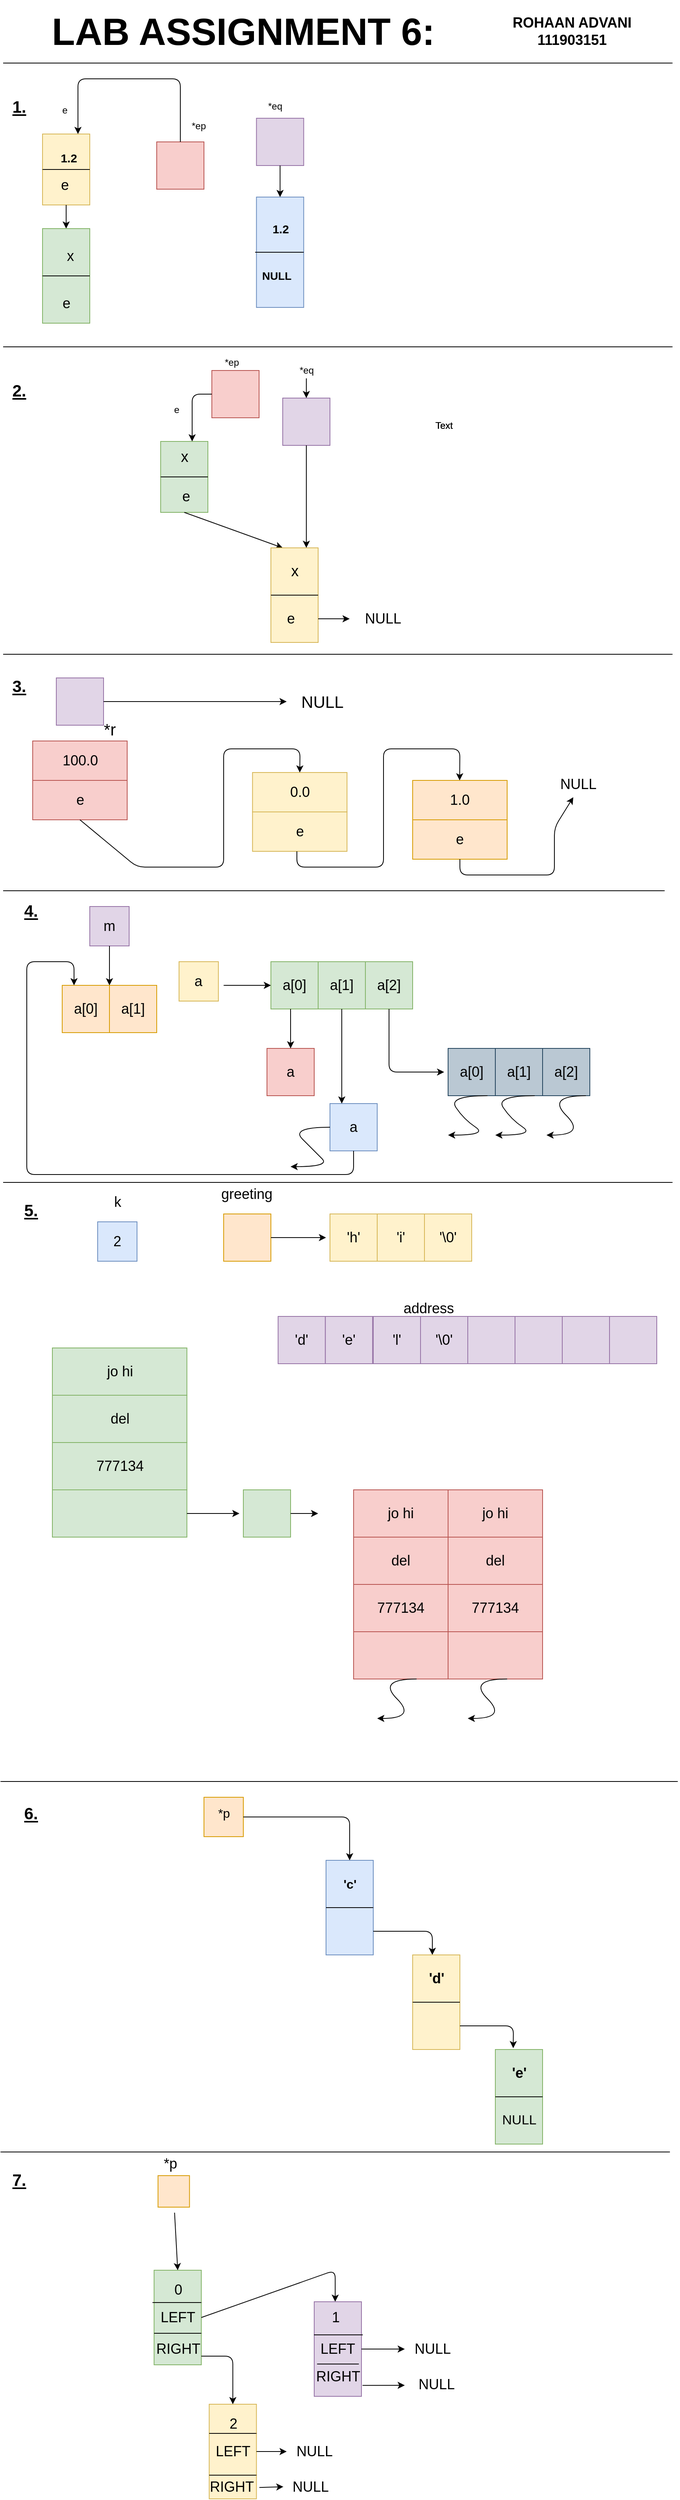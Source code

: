 <mxfile version="13.7.7" type="device"><diagram id="pp0LlRmOcl4behAiKpi1" name="Page-1"><mxGraphModel dx="2414" dy="2038" grid="1" gridSize="10" guides="1" tooltips="1" connect="1" arrows="1" fold="1" page="1" pageScale="1" pageWidth="850" pageHeight="1100" math="0" shadow="0"><root><mxCell id="0"/><mxCell id="1" parent="0"/><mxCell id="LY8hMq56tV4TYQI82NIX-1" value="" style="rounded=0;whiteSpace=wrap;html=1;direction=south;fillColor=#fff2cc;strokeColor=#d6b656;" parent="1" vertex="1"><mxGeometry x="50" y="90" width="60" height="90" as="geometry"/></mxCell><mxCell id="LY8hMq56tV4TYQI82NIX-4" value="" style="endArrow=none;html=1;exitX=0.5;exitY=1;exitDx=0;exitDy=0;entryX=0.5;entryY=0;entryDx=0;entryDy=0;" parent="1" source="LY8hMq56tV4TYQI82NIX-1" target="LY8hMq56tV4TYQI82NIX-1" edge="1"><mxGeometry width="50" height="50" relative="1" as="geometry"><mxPoint x="380" y="220" as="sourcePoint"/><mxPoint x="430" y="170" as="targetPoint"/><Array as="points"/></mxGeometry></mxCell><mxCell id="LY8hMq56tV4TYQI82NIX-5" value="e" style="text;html=1;align=center;verticalAlign=middle;resizable=0;points=[];autosize=1;" parent="1" vertex="1"><mxGeometry x="67.5" y="50" width="20" height="20" as="geometry"/></mxCell><mxCell id="LY8hMq56tV4TYQI82NIX-6" value="" style="whiteSpace=wrap;html=1;aspect=fixed;fillColor=#f8cecc;strokeColor=#b85450;" parent="1" vertex="1"><mxGeometry x="195" y="100" width="60" height="60" as="geometry"/></mxCell><mxCell id="LY8hMq56tV4TYQI82NIX-7" value="*ep" style="text;html=1;align=center;verticalAlign=middle;resizable=0;points=[];autosize=1;" parent="1" vertex="1"><mxGeometry x="233.34" y="70" width="30" height="20" as="geometry"/></mxCell><mxCell id="LY8hMq56tV4TYQI82NIX-8" value="" style="whiteSpace=wrap;html=1;aspect=fixed;fillColor=#e1d5e7;strokeColor=#9673a6;" parent="1" vertex="1"><mxGeometry x="321.66" y="70" width="60" height="60" as="geometry"/></mxCell><mxCell id="LY8hMq56tV4TYQI82NIX-9" value="*eq" style="text;html=1;align=center;verticalAlign=middle;resizable=0;points=[];autosize=1;" parent="1" vertex="1"><mxGeometry x="330" y="45" width="30" height="20" as="geometry"/></mxCell><mxCell id="LY8hMq56tV4TYQI82NIX-14" value="" style="endArrow=classic;html=1;entryX=0;entryY=0.25;entryDx=0;entryDy=0;exitX=0.5;exitY=0;exitDx=0;exitDy=0;" parent="1" source="LY8hMq56tV4TYQI82NIX-6" target="LY8hMq56tV4TYQI82NIX-1" edge="1"><mxGeometry width="50" height="50" relative="1" as="geometry"><mxPoint x="380" y="220" as="sourcePoint"/><mxPoint x="430" y="170" as="targetPoint"/><Array as="points"><mxPoint x="225" y="20"/><mxPoint x="95" y="20"/></Array></mxGeometry></mxCell><mxCell id="LY8hMq56tV4TYQI82NIX-15" value="1.2&lt;br style=&quot;font-size: 15px;&quot;&gt;" style="text;html=1;align=center;verticalAlign=middle;resizable=0;points=[];autosize=1;fontSize=15;fontStyle=1" parent="1" vertex="1"><mxGeometry x="62.5" y="110" width="40" height="20" as="geometry"/></mxCell><mxCell id="LY8hMq56tV4TYQI82NIX-16" value="" style="endArrow=classic;html=1;exitX=1;exitY=0.5;exitDx=0;exitDy=0;entryX=0;entryY=0.5;entryDx=0;entryDy=0;" parent="1" source="LY8hMq56tV4TYQI82NIX-1" edge="1" target="LY8hMq56tV4TYQI82NIX-17"><mxGeometry width="50" height="50" relative="1" as="geometry"><mxPoint x="380" y="210" as="sourcePoint"/><mxPoint x="210" y="210" as="targetPoint"/></mxGeometry></mxCell><mxCell id="LY8hMq56tV4TYQI82NIX-17" value="" style="rounded=0;whiteSpace=wrap;html=1;direction=south;fillColor=#d5e8d4;strokeColor=#82b366;" parent="1" vertex="1"><mxGeometry x="50" y="210" width="60" height="120" as="geometry"/></mxCell><mxCell id="LY8hMq56tV4TYQI82NIX-18" value="" style="endArrow=none;html=1;exitX=0.5;exitY=1;exitDx=0;exitDy=0;entryX=0.5;entryY=0;entryDx=0;entryDy=0;" parent="1" source="LY8hMq56tV4TYQI82NIX-17" target="LY8hMq56tV4TYQI82NIX-17" edge="1"><mxGeometry width="50" height="50" relative="1" as="geometry"><mxPoint x="380" y="210" as="sourcePoint"/><mxPoint x="430" y="160" as="targetPoint"/></mxGeometry></mxCell><mxCell id="LY8hMq56tV4TYQI82NIX-20" value="" style="rounded=0;whiteSpace=wrap;html=1;direction=south;fillColor=#dae8fc;strokeColor=#6c8ebf;" parent="1" vertex="1"><mxGeometry x="321.66" y="170" width="60" height="140" as="geometry"/></mxCell><mxCell id="LY8hMq56tV4TYQI82NIX-21" value="" style="endArrow=none;html=1;" parent="1" edge="1" source="LY8hMq56tV4TYQI82NIX-20"><mxGeometry width="50" height="50" relative="1" as="geometry"><mxPoint x="440" y="230" as="sourcePoint"/><mxPoint x="320" y="240" as="targetPoint"/><Array as="points"><mxPoint x="382" y="240"/></Array></mxGeometry></mxCell><mxCell id="LY8hMq56tV4TYQI82NIX-22" value="" style="endArrow=classic;html=1;entryX=0;entryY=0.5;entryDx=0;entryDy=0;exitX=0.5;exitY=1;exitDx=0;exitDy=0;" parent="1" source="LY8hMq56tV4TYQI82NIX-8" target="LY8hMq56tV4TYQI82NIX-20" edge="1"><mxGeometry width="50" height="50" relative="1" as="geometry"><mxPoint x="380" y="210" as="sourcePoint"/><mxPoint x="430" y="160" as="targetPoint"/></mxGeometry></mxCell><mxCell id="LY8hMq56tV4TYQI82NIX-23" value="1.2" style="text;html=1;align=center;verticalAlign=middle;resizable=0;points=[];autosize=1;fontStyle=1;fontSize=15;" parent="1" vertex="1"><mxGeometry x="331.66" y="200" width="40" height="20" as="geometry"/></mxCell><mxCell id="LY8hMq56tV4TYQI82NIX-26" value="NULL" style="text;html=1;align=center;verticalAlign=middle;resizable=0;points=[];autosize=1;fontStyle=1;fontSize=14;" parent="1" vertex="1"><mxGeometry x="321.66" y="260" width="50" height="20" as="geometry"/></mxCell><mxCell id="LY8hMq56tV4TYQI82NIX-27" value="1." style="text;html=1;align=center;verticalAlign=middle;resizable=0;points=[];autosize=1;fontSize=21;fontStyle=5" parent="1" vertex="1"><mxGeometry x="5" y="40" width="30" height="30" as="geometry"/></mxCell><mxCell id="LY8hMq56tV4TYQI82NIX-28" value="2." style="text;html=1;align=center;verticalAlign=middle;resizable=0;points=[];autosize=1;fontSize=21;fontStyle=5" parent="1" vertex="1"><mxGeometry x="5" y="400" width="30" height="30" as="geometry"/></mxCell><mxCell id="LY8hMq56tV4TYQI82NIX-61" value="" style="rounded=0;whiteSpace=wrap;html=1;direction=south;fillColor=#d5e8d4;strokeColor=#82b366;" parent="1" vertex="1"><mxGeometry x="200" y="480" width="60" height="90" as="geometry"/></mxCell><mxCell id="LY8hMq56tV4TYQI82NIX-62" value="" style="endArrow=none;html=1;exitX=0.5;exitY=1;exitDx=0;exitDy=0;entryX=0.5;entryY=0;entryDx=0;entryDy=0;" parent="1" source="LY8hMq56tV4TYQI82NIX-61" target="LY8hMq56tV4TYQI82NIX-61" edge="1"><mxGeometry width="50" height="50" relative="1" as="geometry"><mxPoint x="400" y="630" as="sourcePoint"/><mxPoint x="450" y="580" as="targetPoint"/><Array as="points"/></mxGeometry></mxCell><mxCell id="LY8hMq56tV4TYQI82NIX-63" value="e" style="text;html=1;align=center;verticalAlign=middle;resizable=0;points=[];autosize=1;" parent="1" vertex="1"><mxGeometry x="210" y="430" width="20" height="20" as="geometry"/></mxCell><mxCell id="LY8hMq56tV4TYQI82NIX-64" value="" style="whiteSpace=wrap;html=1;aspect=fixed;fillColor=#f8cecc;strokeColor=#b85450;" parent="1" vertex="1"><mxGeometry x="265" y="390" width="60" height="60" as="geometry"/></mxCell><mxCell id="LY8hMq56tV4TYQI82NIX-65" value="*ep" style="text;html=1;align=center;verticalAlign=middle;resizable=0;points=[];autosize=1;" parent="1" vertex="1"><mxGeometry x="275" y="370" width="30" height="20" as="geometry"/></mxCell><mxCell id="LY8hMq56tV4TYQI82NIX-66" value="" style="whiteSpace=wrap;html=1;aspect=fixed;fillColor=#e1d5e7;strokeColor=#9673a6;" parent="1" vertex="1"><mxGeometry x="355" y="425" width="60" height="60" as="geometry"/></mxCell><mxCell id="_qy5Ry47AS3z_trfGb81-1" value="" style="edgeStyle=orthogonalEdgeStyle;rounded=0;orthogonalLoop=1;jettySize=auto;html=1;" edge="1" parent="1" source="LY8hMq56tV4TYQI82NIX-67" target="LY8hMq56tV4TYQI82NIX-66"><mxGeometry relative="1" as="geometry"/></mxCell><mxCell id="LY8hMq56tV4TYQI82NIX-67" value="*eq" style="text;html=1;align=center;verticalAlign=middle;resizable=0;points=[];autosize=1;" parent="1" vertex="1"><mxGeometry x="370" y="380" width="30" height="20" as="geometry"/></mxCell><mxCell id="LY8hMq56tV4TYQI82NIX-69" value="" style="endArrow=classic;html=1;exitX=1;exitY=0.5;exitDx=0;exitDy=0;entryX=0;entryY=0.75;entryDx=0;entryDy=0;" parent="1" source="LY8hMq56tV4TYQI82NIX-61" target="LY8hMq56tV4TYQI82NIX-70" edge="1"><mxGeometry width="50" height="50" relative="1" as="geometry"><mxPoint x="400" y="620" as="sourcePoint"/><mxPoint x="230" y="620" as="targetPoint"/></mxGeometry></mxCell><mxCell id="LY8hMq56tV4TYQI82NIX-70" value="" style="rounded=0;whiteSpace=wrap;html=1;direction=south;fillColor=#fff2cc;strokeColor=#d6b656;" parent="1" vertex="1"><mxGeometry x="340" y="615" width="60" height="120" as="geometry"/></mxCell><mxCell id="LY8hMq56tV4TYQI82NIX-71" value="" style="endArrow=none;html=1;exitX=0.5;exitY=1;exitDx=0;exitDy=0;entryX=0.5;entryY=0;entryDx=0;entryDy=0;" parent="1" source="LY8hMq56tV4TYQI82NIX-70" target="LY8hMq56tV4TYQI82NIX-70" edge="1"><mxGeometry width="50" height="50" relative="1" as="geometry"><mxPoint x="400" y="620" as="sourcePoint"/><mxPoint x="450" y="570" as="targetPoint"/></mxGeometry></mxCell><mxCell id="LY8hMq56tV4TYQI82NIX-74" value="" style="endArrow=classic;html=1;entryX=0;entryY=0.25;entryDx=0;entryDy=0;exitX=0.5;exitY=1;exitDx=0;exitDy=0;" parent="1" source="LY8hMq56tV4TYQI82NIX-66" target="LY8hMq56tV4TYQI82NIX-70" edge="1"><mxGeometry width="50" height="50" relative="1" as="geometry"><mxPoint x="400" y="620" as="sourcePoint"/><mxPoint x="490" y="580" as="targetPoint"/></mxGeometry></mxCell><mxCell id="LY8hMq56tV4TYQI82NIX-77" value="" style="endArrow=classic;html=1;entryX=0;entryY=0.25;entryDx=0;entryDy=0;exitX=0;exitY=0.5;exitDx=0;exitDy=0;" parent="1" edge="1" source="LY8hMq56tV4TYQI82NIX-64"><mxGeometry width="50" height="50" relative="1" as="geometry"><mxPoint x="365" y="470" as="sourcePoint"/><mxPoint x="240" y="480" as="targetPoint"/><Array as="points"><mxPoint x="240" y="420"/></Array></mxGeometry></mxCell><mxCell id="LY8hMq56tV4TYQI82NIX-80" value="3." style="text;html=1;align=center;verticalAlign=middle;resizable=0;points=[];autosize=1;fontSize=21;fontStyle=5" parent="1" vertex="1"><mxGeometry x="5" y="775" width="30" height="30" as="geometry"/></mxCell><mxCell id="LY8hMq56tV4TYQI82NIX-81" value="" style="rounded=0;whiteSpace=wrap;html=1;fontSize=21;fillColor=#e1d5e7;strokeColor=#9673a6;" parent="1" vertex="1"><mxGeometry x="67.5" y="780" width="60" height="60" as="geometry"/></mxCell><mxCell id="LY8hMq56tV4TYQI82NIX-82" value="*r" style="text;html=1;align=center;verticalAlign=middle;resizable=0;points=[];autosize=1;fontSize=21;" parent="1" vertex="1"><mxGeometry x="120" y="830" width="30" height="30" as="geometry"/></mxCell><mxCell id="LY8hMq56tV4TYQI82NIX-83" value="" style="endArrow=classic;html=1;fontSize=21;exitX=1;exitY=0.5;exitDx=0;exitDy=0;" parent="1" source="LY8hMq56tV4TYQI82NIX-81" edge="1"><mxGeometry width="50" height="50" relative="1" as="geometry"><mxPoint x="380" y="770" as="sourcePoint"/><mxPoint x="360" y="810" as="targetPoint"/></mxGeometry></mxCell><mxCell id="LY8hMq56tV4TYQI82NIX-84" value="NULL" style="text;html=1;align=center;verticalAlign=middle;resizable=0;points=[];autosize=1;fontSize=21;" parent="1" vertex="1"><mxGeometry x="370" y="795" width="70" height="30" as="geometry"/></mxCell><mxCell id="LY8hMq56tV4TYQI82NIX-85" value="4." style="text;html=1;align=center;verticalAlign=middle;resizable=0;points=[];autosize=1;fontSize=21;fontStyle=5" parent="1" vertex="1"><mxGeometry x="20" y="1060" width="30" height="30" as="geometry"/></mxCell><mxCell id="P-NYkXQxAi2V2P7tqosl-1" value="x" style="text;html=1;align=center;verticalAlign=middle;resizable=0;points=[];autosize=1;fontSize=19;" parent="1" vertex="1"><mxGeometry x="220" y="485" width="20" height="30" as="geometry"/></mxCell><mxCell id="P-NYkXQxAi2V2P7tqosl-2" value="x" style="text;html=1;align=center;verticalAlign=middle;resizable=0;points=[];autosize=1;fontSize=19;" parent="1" vertex="1"><mxGeometry x="360" y="630" width="20" height="30" as="geometry"/></mxCell><mxCell id="75Irf_AbJZsR65Vj9_MT-1" value="&lt;font style=&quot;font-size: 21px;&quot;&gt;&lt;span style=&quot;font-size: 21px;&quot;&gt;&lt;span style=&quot;font-size: 21px;&quot;&gt;6.&lt;/span&gt;&lt;/span&gt;&lt;/font&gt;" style="text;html=1;align=center;verticalAlign=middle;resizable=0;points=[];autosize=1;fontStyle=5;fontSize=21;" parent="1" vertex="1"><mxGeometry x="20" y="2205" width="30" height="30" as="geometry"/></mxCell><mxCell id="75Irf_AbJZsR65Vj9_MT-2" value="" style="whiteSpace=wrap;html=1;aspect=fixed;fillColor=#ffe6cc;strokeColor=#d79b00;" parent="1" vertex="1"><mxGeometry x="255" y="2200" width="50" height="50" as="geometry"/></mxCell><mxCell id="75Irf_AbJZsR65Vj9_MT-3" value="*p" style="text;html=1;align=center;verticalAlign=middle;resizable=0;points=[];autosize=1;fontSize=16;" parent="1" vertex="1"><mxGeometry x="265" y="2210" width="30" height="20" as="geometry"/></mxCell><mxCell id="75Irf_AbJZsR65Vj9_MT-4" value="" style="rounded=0;whiteSpace=wrap;html=1;fontSize=16;direction=south;fillColor=#dae8fc;strokeColor=#6c8ebf;" parent="1" vertex="1"><mxGeometry x="410" y="2280" width="60" height="120" as="geometry"/></mxCell><mxCell id="75Irf_AbJZsR65Vj9_MT-5" value="" style="endArrow=none;html=1;fontSize=16;exitX=0.5;exitY=1;exitDx=0;exitDy=0;entryX=0.5;entryY=0;entryDx=0;entryDy=0;" parent="1" source="75Irf_AbJZsR65Vj9_MT-4" target="75Irf_AbJZsR65Vj9_MT-4" edge="1"><mxGeometry width="50" height="50" relative="1" as="geometry"><mxPoint x="485" y="2260" as="sourcePoint"/><mxPoint x="535" y="2210" as="targetPoint"/></mxGeometry></mxCell><mxCell id="75Irf_AbJZsR65Vj9_MT-6" value="" style="endArrow=classic;html=1;fontSize=16;exitX=1;exitY=0.5;exitDx=0;exitDy=0;entryX=0;entryY=0.5;entryDx=0;entryDy=0;" parent="1" source="75Irf_AbJZsR65Vj9_MT-2" target="75Irf_AbJZsR65Vj9_MT-4" edge="1"><mxGeometry width="50" height="50" relative="1" as="geometry"><mxPoint x="485" y="2260" as="sourcePoint"/><mxPoint x="535" y="2210" as="targetPoint"/><Array as="points"><mxPoint x="440" y="2225"/></Array></mxGeometry></mxCell><mxCell id="75Irf_AbJZsR65Vj9_MT-7" value="&lt;b&gt;'c'&lt;/b&gt;" style="text;html=1;align=center;verticalAlign=middle;resizable=0;points=[];autosize=1;fontSize=16;" parent="1" vertex="1"><mxGeometry x="425" y="2300" width="30" height="20" as="geometry"/></mxCell><mxCell id="75Irf_AbJZsR65Vj9_MT-9" value="" style="endArrow=classic;html=1;fontSize=16;exitX=0.75;exitY=0;exitDx=0;exitDy=0;" parent="1" source="75Irf_AbJZsR65Vj9_MT-4" edge="1"><mxGeometry width="50" height="50" relative="1" as="geometry"><mxPoint x="485" y="2360" as="sourcePoint"/><mxPoint x="545" y="2400" as="targetPoint"/><Array as="points"><mxPoint x="545" y="2370"/></Array></mxGeometry></mxCell><mxCell id="75Irf_AbJZsR65Vj9_MT-10" value="" style="rounded=0;whiteSpace=wrap;html=1;fontSize=16;direction=south;fillColor=#fff2cc;strokeColor=#d6b656;" parent="1" vertex="1"><mxGeometry x="520" y="2400" width="60" height="120" as="geometry"/></mxCell><mxCell id="75Irf_AbJZsR65Vj9_MT-11" value="" style="endArrow=none;html=1;fontSize=16;entryX=0.5;entryY=0;entryDx=0;entryDy=0;exitX=0.5;exitY=1;exitDx=0;exitDy=0;" parent="1" source="75Irf_AbJZsR65Vj9_MT-10" target="75Irf_AbJZsR65Vj9_MT-10" edge="1"><mxGeometry width="50" height="50" relative="1" as="geometry"><mxPoint x="485" y="2360" as="sourcePoint"/><mxPoint x="535" y="2310" as="targetPoint"/><Array as="points"><mxPoint x="550" y="2460"/></Array></mxGeometry></mxCell><mxCell id="75Irf_AbJZsR65Vj9_MT-12" value="'d'" style="text;html=1;align=center;verticalAlign=middle;resizable=0;points=[];autosize=1;fontSize=18;fontStyle=1" parent="1" vertex="1"><mxGeometry x="535" y="2415" width="30" height="30" as="geometry"/></mxCell><mxCell id="75Irf_AbJZsR65Vj9_MT-13" value="" style="endArrow=classic;html=1;fontSize=16;exitX=0.75;exitY=0;exitDx=0;exitDy=0;entryX=-0.014;entryY=0.622;entryDx=0;entryDy=0;entryPerimeter=0;" parent="1" source="75Irf_AbJZsR65Vj9_MT-10" target="75Irf_AbJZsR65Vj9_MT-14" edge="1"><mxGeometry width="50" height="50" relative="1" as="geometry"><mxPoint x="485" y="2560" as="sourcePoint"/><mxPoint x="635" y="2520" as="targetPoint"/><Array as="points"><mxPoint x="648" y="2490"/></Array></mxGeometry></mxCell><mxCell id="75Irf_AbJZsR65Vj9_MT-14" value="" style="rounded=0;whiteSpace=wrap;html=1;direction=south;fillColor=#d5e8d4;strokeColor=#82b366;" parent="1" vertex="1"><mxGeometry x="625" y="2520" width="60" height="120" as="geometry"/></mxCell><mxCell id="75Irf_AbJZsR65Vj9_MT-15" value="" style="endArrow=none;html=1;fontSize=16;exitX=0.5;exitY=0;exitDx=0;exitDy=0;entryX=0.5;entryY=1;entryDx=0;entryDy=0;" parent="1" source="75Irf_AbJZsR65Vj9_MT-14" target="75Irf_AbJZsR65Vj9_MT-14" edge="1"><mxGeometry width="50" height="50" relative="1" as="geometry"><mxPoint x="485" y="2560" as="sourcePoint"/><mxPoint x="535" y="2510" as="targetPoint"/></mxGeometry></mxCell><mxCell id="75Irf_AbJZsR65Vj9_MT-16" value="'e'" style="text;html=1;align=center;verticalAlign=middle;resizable=0;points=[];autosize=1;fontSize=18;fontStyle=1" parent="1" vertex="1"><mxGeometry x="640" y="2535" width="30" height="30" as="geometry"/></mxCell><mxCell id="75Irf_AbJZsR65Vj9_MT-17" value="NULL" style="text;html=1;align=center;verticalAlign=middle;resizable=0;points=[];autosize=1;fontSize=17;" parent="1" vertex="1"><mxGeometry x="625" y="2595" width="60" height="30" as="geometry"/></mxCell><mxCell id="75Irf_AbJZsR65Vj9_MT-18" value="7." style="text;html=1;align=center;verticalAlign=middle;resizable=0;points=[];autosize=1;fontSize=21;fontStyle=5" parent="1" vertex="1"><mxGeometry x="5" y="2670" width="30" height="30" as="geometry"/></mxCell><mxCell id="75Irf_AbJZsR65Vj9_MT-19" value="" style="whiteSpace=wrap;html=1;aspect=fixed;fontSize=18;fillColor=#ffe6cc;strokeColor=#d79b00;" parent="1" vertex="1"><mxGeometry x="196.66" y="2680" width="40" height="40" as="geometry"/></mxCell><mxCell id="75Irf_AbJZsR65Vj9_MT-20" value="*p" style="text;html=1;align=center;verticalAlign=middle;resizable=0;points=[];autosize=1;fontSize=18;" parent="1" vertex="1"><mxGeometry x="196.66" y="2650" width="30" height="30" as="geometry"/></mxCell><mxCell id="75Irf_AbJZsR65Vj9_MT-21" value="LEFT" style="rounded=0;whiteSpace=wrap;html=1;fontSize=18;direction=south;fillColor=#d5e8d4;strokeColor=#82b366;" parent="1" vertex="1"><mxGeometry x="191.66" y="2800" width="60" height="120" as="geometry"/></mxCell><mxCell id="75Irf_AbJZsR65Vj9_MT-22" value="" style="endArrow=none;html=1;fontSize=18;" parent="1" edge="1"><mxGeometry width="50" height="50" relative="1" as="geometry"><mxPoint x="189.66" y="2841" as="sourcePoint"/><mxPoint x="251.66" y="2841" as="targetPoint"/></mxGeometry></mxCell><mxCell id="75Irf_AbJZsR65Vj9_MT-23" value="" style="endArrow=none;html=1;fontSize=18;" parent="1" edge="1"><mxGeometry width="50" height="50" relative="1" as="geometry"><mxPoint x="191.66" y="2880" as="sourcePoint"/><mxPoint x="251.66" y="2880" as="targetPoint"/><Array as="points"><mxPoint x="221.66" y="2880"/></Array></mxGeometry></mxCell><mxCell id="75Irf_AbJZsR65Vj9_MT-24" value="" style="endArrow=classic;html=1;fontSize=18;exitX=0.525;exitY=1.175;exitDx=0;exitDy=0;entryX=0;entryY=0.5;entryDx=0;entryDy=0;exitPerimeter=0;" parent="1" source="75Irf_AbJZsR65Vj9_MT-19" target="75Irf_AbJZsR65Vj9_MT-21" edge="1"><mxGeometry width="50" height="50" relative="1" as="geometry"><mxPoint x="431.66" y="2820" as="sourcePoint"/><mxPoint x="481.66" y="2770" as="targetPoint"/></mxGeometry></mxCell><mxCell id="75Irf_AbJZsR65Vj9_MT-25" value="0" style="text;html=1;align=center;verticalAlign=middle;resizable=0;points=[];autosize=1;fontSize=18;" parent="1" vertex="1"><mxGeometry x="206.66" y="2810" width="30" height="30" as="geometry"/></mxCell><mxCell id="75Irf_AbJZsR65Vj9_MT-26" value="LEFT" style="rounded=0;whiteSpace=wrap;html=1;fontSize=18;direction=south;fillColor=#fff2cc;strokeColor=#d6b656;" parent="1" vertex="1"><mxGeometry x="261.66" y="2970" width="60" height="120" as="geometry"/></mxCell><mxCell id="75Irf_AbJZsR65Vj9_MT-27" value="" style="endArrow=classic;html=1;fontSize=18;entryX=0;entryY=0.5;entryDx=0;entryDy=0;" parent="1" target="75Irf_AbJZsR65Vj9_MT-26" edge="1"><mxGeometry width="50" height="50" relative="1" as="geometry"><mxPoint x="251.66" y="2909" as="sourcePoint"/><mxPoint x="481.66" y="2870" as="targetPoint"/><Array as="points"><mxPoint x="291.66" y="2909"/></Array></mxGeometry></mxCell><mxCell id="75Irf_AbJZsR65Vj9_MT-28" value="" style="endArrow=none;html=1;fontSize=18;exitX=0.308;exitY=1;exitDx=0;exitDy=0;exitPerimeter=0;" parent="1" source="75Irf_AbJZsR65Vj9_MT-26" edge="1"><mxGeometry width="50" height="50" relative="1" as="geometry"><mxPoint x="431.66" y="2920" as="sourcePoint"/><mxPoint x="321.66" y="3007" as="targetPoint"/></mxGeometry></mxCell><mxCell id="75Irf_AbJZsR65Vj9_MT-30" value="2" style="text;html=1;align=center;verticalAlign=middle;resizable=0;points=[];autosize=1;fontSize=18;" parent="1" vertex="1"><mxGeometry x="276.66" y="2980" width="30" height="30" as="geometry"/></mxCell><mxCell id="75Irf_AbJZsR65Vj9_MT-31" value="" style="endArrow=classic;html=1;fontSize=18;exitX=0.5;exitY=0;exitDx=0;exitDy=0;" parent="1" source="75Irf_AbJZsR65Vj9_MT-21" edge="1"><mxGeometry width="50" height="50" relative="1" as="geometry"><mxPoint x="431.66" y="2850" as="sourcePoint"/><mxPoint x="421.66" y="2840" as="targetPoint"/><Array as="points"><mxPoint x="421.66" y="2800"/></Array></mxGeometry></mxCell><mxCell id="75Irf_AbJZsR65Vj9_MT-32" value="LEFT" style="rounded=0;whiteSpace=wrap;html=1;fontSize=18;direction=south;fillColor=#e1d5e7;strokeColor=#9673a6;" parent="1" vertex="1"><mxGeometry x="395.0" y="2840" width="60" height="120" as="geometry"/></mxCell><mxCell id="75Irf_AbJZsR65Vj9_MT-33" value="" style="endArrow=none;html=1;fontSize=18;exitX=0.35;exitY=1.006;exitDx=0;exitDy=0;exitPerimeter=0;entryX=0.35;entryY=-0.028;entryDx=0;entryDy=0;entryPerimeter=0;" parent="1" source="75Irf_AbJZsR65Vj9_MT-32" target="75Irf_AbJZsR65Vj9_MT-32" edge="1"><mxGeometry width="50" height="50" relative="1" as="geometry"><mxPoint x="431.66" y="2850" as="sourcePoint"/><mxPoint x="451.66" y="2881" as="targetPoint"/></mxGeometry></mxCell><mxCell id="75Irf_AbJZsR65Vj9_MT-34" value="" style="endArrow=none;html=1;fontSize=18;" parent="1" edge="1"><mxGeometry width="50" height="50" relative="1" as="geometry"><mxPoint x="398.66" y="2919" as="sourcePoint"/><mxPoint x="451.66" y="2919" as="targetPoint"/></mxGeometry></mxCell><mxCell id="75Irf_AbJZsR65Vj9_MT-35" value="1" style="text;html=1;align=center;verticalAlign=middle;resizable=0;points=[];autosize=1;fontSize=18;" parent="1" vertex="1"><mxGeometry x="406.66" y="2845" width="30" height="30" as="geometry"/></mxCell><mxCell id="75Irf_AbJZsR65Vj9_MT-49" value="" style="endArrow=none;html=1;fontSize=18;" parent="1" edge="1"><mxGeometry width="50" height="50" relative="1" as="geometry"><mxPoint y="750" as="sourcePoint"/><mxPoint x="850" y="750" as="targetPoint"/></mxGeometry></mxCell><mxCell id="75Irf_AbJZsR65Vj9_MT-50" value="" style="endArrow=none;html=1;fontSize=18;" parent="1" edge="1"><mxGeometry width="50" height="50" relative="1" as="geometry"><mxPoint y="360" as="sourcePoint"/><mxPoint x="850" y="360" as="targetPoint"/></mxGeometry></mxCell><mxCell id="75Irf_AbJZsR65Vj9_MT-51" value="" style="endArrow=none;html=1;fontSize=18;" parent="1" edge="1"><mxGeometry width="50" height="50" relative="1" as="geometry"><mxPoint y="1050" as="sourcePoint"/><mxPoint x="840" y="1050" as="targetPoint"/></mxGeometry></mxCell><mxCell id="75Irf_AbJZsR65Vj9_MT-52" value="" style="endArrow=none;html=1;fontSize=18;" parent="1" edge="1"><mxGeometry width="50" height="50" relative="1" as="geometry"><mxPoint x="-3.34" y="2180" as="sourcePoint"/><mxPoint x="856.66" y="2180" as="targetPoint"/></mxGeometry></mxCell><mxCell id="75Irf_AbJZsR65Vj9_MT-53" value="" style="endArrow=none;html=1;fontSize=18;fontStyle=1" parent="1" edge="1"><mxGeometry width="50" height="50" relative="1" as="geometry"><mxPoint x="-3.34" y="2650" as="sourcePoint"/><mxPoint x="846.66" y="2650" as="targetPoint"/></mxGeometry></mxCell><mxCell id="FFwwx09E6oKaREA9iger-3" value="" style="endArrow=none;html=1;fontSize=18;exitX=0.75;exitY=1;exitDx=0;exitDy=0;entryX=0.75;entryY=0;entryDx=0;entryDy=0;" parent="1" source="75Irf_AbJZsR65Vj9_MT-26" target="75Irf_AbJZsR65Vj9_MT-26" edge="1"><mxGeometry width="50" height="50" relative="1" as="geometry"><mxPoint x="331.66" y="3060" as="sourcePoint"/><mxPoint x="381.66" y="3010" as="targetPoint"/></mxGeometry></mxCell><mxCell id="FFwwx09E6oKaREA9iger-4" value="RIGHT" style="text;html=1;align=center;verticalAlign=middle;resizable=0;points=[];autosize=1;fontSize=18;" parent="1" vertex="1"><mxGeometry x="390.0" y="2920" width="70" height="30" as="geometry"/></mxCell><mxCell id="FFwwx09E6oKaREA9iger-5" value="" style="endArrow=none;html=1;fontSize=18;" parent="1" edge="1"><mxGeometry width="50" height="50" relative="1" as="geometry"><mxPoint y="1420" as="sourcePoint"/><mxPoint x="850" y="1420" as="targetPoint"/></mxGeometry></mxCell><mxCell id="FFwwx09E6oKaREA9iger-6" value="5." style="text;html=1;align=center;verticalAlign=middle;resizable=0;points=[];autosize=1;fontSize=21;fontStyle=5" parent="1" vertex="1"><mxGeometry x="20" y="1440" width="30" height="30" as="geometry"/></mxCell><mxCell id="FFwwx09E6oKaREA9iger-7" value="2" style="whiteSpace=wrap;html=1;aspect=fixed;fontSize=18;fillColor=#dae8fc;strokeColor=#6c8ebf;" parent="1" vertex="1"><mxGeometry x="120" y="1470" width="50" height="50" as="geometry"/></mxCell><mxCell id="FFwwx09E6oKaREA9iger-8" value="k" style="text;html=1;align=center;verticalAlign=middle;resizable=0;points=[];autosize=1;fontSize=18;" parent="1" vertex="1"><mxGeometry x="135" y="1430" width="20" height="30" as="geometry"/></mxCell><mxCell id="FFwwx09E6oKaREA9iger-9" value="" style="whiteSpace=wrap;html=1;aspect=fixed;fontSize=18;fillColor=#ffe6cc;strokeColor=#d79b00;" parent="1" vertex="1"><mxGeometry x="280" y="1460" width="60" height="60" as="geometry"/></mxCell><mxCell id="FFwwx09E6oKaREA9iger-12" value="" style="endArrow=classic;html=1;fontSize=18;" parent="1" edge="1"><mxGeometry width="50" height="50" relative="1" as="geometry"><mxPoint x="340" y="1490" as="sourcePoint"/><mxPoint x="410" y="1490" as="targetPoint"/></mxGeometry></mxCell><mxCell id="FFwwx09E6oKaREA9iger-13" value="greeting" style="text;html=1;align=center;verticalAlign=middle;resizable=0;points=[];autosize=1;fontSize=18;" parent="1" vertex="1"><mxGeometry x="269.16" y="1420" width="80" height="30" as="geometry"/></mxCell><mxCell id="FFwwx09E6oKaREA9iger-14" value="'\0'" style="whiteSpace=wrap;html=1;aspect=fixed;fontSize=18;fillColor=#fff2cc;strokeColor=#d6b656;" parent="1" vertex="1"><mxGeometry x="535" y="1460" width="60" height="60" as="geometry"/></mxCell><mxCell id="FFwwx09E6oKaREA9iger-15" value="'i'" style="whiteSpace=wrap;html=1;aspect=fixed;fontSize=18;fillColor=#fff2cc;strokeColor=#d6b656;" parent="1" vertex="1"><mxGeometry x="475" y="1460" width="60" height="60" as="geometry"/></mxCell><mxCell id="FFwwx09E6oKaREA9iger-16" value="'h'" style="whiteSpace=wrap;html=1;aspect=fixed;fontSize=18;fillColor=#fff2cc;strokeColor=#d6b656;" parent="1" vertex="1"><mxGeometry x="415" y="1460" width="60" height="60" as="geometry"/></mxCell><mxCell id="FFwwx09E6oKaREA9iger-17" value="address" style="text;html=1;align=center;verticalAlign=middle;resizable=0;points=[];autosize=1;fontSize=18;" parent="1" vertex="1"><mxGeometry x="500" y="1565" width="80" height="30" as="geometry"/></mxCell><mxCell id="FFwwx09E6oKaREA9iger-18" value="'d'" style="whiteSpace=wrap;html=1;aspect=fixed;fontSize=18;fillColor=#e1d5e7;strokeColor=#9673a6;" parent="1" vertex="1"><mxGeometry x="349.16" y="1590" width="60" height="60" as="geometry"/></mxCell><mxCell id="FFwwx09E6oKaREA9iger-19" value="'e'" style="whiteSpace=wrap;html=1;aspect=fixed;fontSize=18;fillColor=#e1d5e7;strokeColor=#9673a6;" parent="1" vertex="1"><mxGeometry x="409.16" y="1590" width="60" height="60" as="geometry"/></mxCell><mxCell id="FFwwx09E6oKaREA9iger-20" value="'l'" style="whiteSpace=wrap;html=1;aspect=fixed;fontSize=18;fillColor=#e1d5e7;strokeColor=#9673a6;" parent="1" vertex="1"><mxGeometry x="470" y="1590" width="60" height="60" as="geometry"/></mxCell><mxCell id="FFwwx09E6oKaREA9iger-21" value="'\0'" style="whiteSpace=wrap;html=1;aspect=fixed;fontSize=18;fillColor=#e1d5e7;strokeColor=#9673a6;" parent="1" vertex="1"><mxGeometry x="530" y="1590" width="60" height="60" as="geometry"/></mxCell><mxCell id="FFwwx09E6oKaREA9iger-22" value="" style="whiteSpace=wrap;html=1;aspect=fixed;fontSize=18;fillColor=#e1d5e7;strokeColor=#9673a6;" parent="1" vertex="1"><mxGeometry x="590" y="1590" width="60" height="60" as="geometry"/></mxCell><mxCell id="FFwwx09E6oKaREA9iger-23" value="" style="whiteSpace=wrap;html=1;aspect=fixed;fontSize=18;fillColor=#e1d5e7;strokeColor=#9673a6;" parent="1" vertex="1"><mxGeometry x="650" y="1590" width="60" height="60" as="geometry"/></mxCell><mxCell id="FFwwx09E6oKaREA9iger-24" value="" style="whiteSpace=wrap;html=1;aspect=fixed;fontSize=18;fillColor=#e1d5e7;strokeColor=#9673a6;" parent="1" vertex="1"><mxGeometry x="710" y="1590" width="60" height="60" as="geometry"/></mxCell><mxCell id="FFwwx09E6oKaREA9iger-25" value="" style="whiteSpace=wrap;html=1;aspect=fixed;fontSize=18;fillColor=#e1d5e7;strokeColor=#9673a6;" parent="1" vertex="1"><mxGeometry x="770" y="1590" width="60" height="60" as="geometry"/></mxCell><mxCell id="FFwwx09E6oKaREA9iger-27" value="jo hi" style="rounded=0;whiteSpace=wrap;html=1;fontSize=18;fillColor=#d5e8d4;strokeColor=#82b366;" parent="1" vertex="1"><mxGeometry x="62.5" y="1630" width="170.84" height="60" as="geometry"/></mxCell><mxCell id="FFwwx09E6oKaREA9iger-28" value="del" style="rounded=0;whiteSpace=wrap;html=1;fontSize=18;fillColor=#d5e8d4;strokeColor=#82b366;" parent="1" vertex="1"><mxGeometry x="62.5" y="1690" width="170.84" height="60" as="geometry"/></mxCell><mxCell id="FFwwx09E6oKaREA9iger-29" value="777134" style="rounded=0;whiteSpace=wrap;html=1;fontSize=18;fillColor=#d5e8d4;strokeColor=#82b366;" parent="1" vertex="1"><mxGeometry x="62.5" y="1750" width="170.84" height="60" as="geometry"/></mxCell><mxCell id="FFwwx09E6oKaREA9iger-30" value="" style="rounded=0;whiteSpace=wrap;html=1;fontSize=18;fillColor=#d5e8d4;strokeColor=#82b366;" parent="1" vertex="1"><mxGeometry x="62.5" y="1810" width="170.84" height="60" as="geometry"/></mxCell><mxCell id="FFwwx09E6oKaREA9iger-31" value="" style="endArrow=classic;html=1;fontSize=18;exitX=1;exitY=0.5;exitDx=0;exitDy=0;" parent="1" source="FFwwx09E6oKaREA9iger-30" edge="1"><mxGeometry width="50" height="50" relative="1" as="geometry"><mxPoint x="350" y="1670" as="sourcePoint"/><mxPoint x="300" y="1840" as="targetPoint"/></mxGeometry></mxCell><mxCell id="FFwwx09E6oKaREA9iger-32" value="" style="whiteSpace=wrap;html=1;aspect=fixed;fontSize=18;fillColor=#d5e8d4;strokeColor=#82b366;" parent="1" vertex="1"><mxGeometry x="305" y="1810" width="60" height="60" as="geometry"/></mxCell><mxCell id="FFwwx09E6oKaREA9iger-33" value="" style="endArrow=classic;html=1;fontSize=18;exitX=1;exitY=0.5;exitDx=0;exitDy=0;" parent="1" source="FFwwx09E6oKaREA9iger-32" edge="1"><mxGeometry width="50" height="50" relative="1" as="geometry"><mxPoint x="350" y="1670" as="sourcePoint"/><mxPoint x="400" y="1840" as="targetPoint"/></mxGeometry></mxCell><mxCell id="FFwwx09E6oKaREA9iger-34" value="jo hi" style="rounded=0;whiteSpace=wrap;html=1;fontSize=18;fillColor=#f8cecc;strokeColor=#b85450;" parent="1" vertex="1"><mxGeometry x="445" y="1810" width="120" height="60" as="geometry"/></mxCell><mxCell id="FFwwx09E6oKaREA9iger-36" value="jo hi" style="rounded=0;whiteSpace=wrap;html=1;fontSize=18;fillColor=#f8cecc;strokeColor=#b85450;" parent="1" vertex="1"><mxGeometry x="565" y="1810" width="120" height="60" as="geometry"/></mxCell><mxCell id="FFwwx09E6oKaREA9iger-37" value="del" style="rounded=0;whiteSpace=wrap;html=1;fontSize=18;fillColor=#f8cecc;strokeColor=#b85450;" parent="1" vertex="1"><mxGeometry x="445" y="1870" width="120" height="60" as="geometry"/></mxCell><mxCell id="FFwwx09E6oKaREA9iger-38" value="del" style="rounded=0;whiteSpace=wrap;html=1;fontSize=18;fillColor=#f8cecc;strokeColor=#b85450;" parent="1" vertex="1"><mxGeometry x="565" y="1870" width="120" height="60" as="geometry"/></mxCell><mxCell id="FFwwx09E6oKaREA9iger-40" value="777134" style="rounded=0;whiteSpace=wrap;html=1;fontSize=18;fillColor=#f8cecc;strokeColor=#b85450;" parent="1" vertex="1"><mxGeometry x="445.0" y="1930" width="120" height="60" as="geometry"/></mxCell><mxCell id="FFwwx09E6oKaREA9iger-41" value="777134" style="rounded=0;whiteSpace=wrap;html=1;fontSize=18;fillColor=#f8cecc;strokeColor=#b85450;" parent="1" vertex="1"><mxGeometry x="565" y="1930" width="120" height="60" as="geometry"/></mxCell><mxCell id="FFwwx09E6oKaREA9iger-43" value="" style="rounded=0;whiteSpace=wrap;html=1;fontSize=18;fillColor=#f8cecc;strokeColor=#b85450;" parent="1" vertex="1"><mxGeometry x="445" y="1990" width="120" height="60" as="geometry"/></mxCell><mxCell id="FFwwx09E6oKaREA9iger-44" value="" style="rounded=0;whiteSpace=wrap;html=1;fontSize=18;fillColor=#f8cecc;strokeColor=#b85450;" parent="1" vertex="1"><mxGeometry x="565" y="1990" width="120" height="60" as="geometry"/></mxCell><mxCell id="FFwwx09E6oKaREA9iger-46" value="" style="curved=1;endArrow=classic;html=1;fontSize=18;" parent="1" edge="1"><mxGeometry width="50" height="50" relative="1" as="geometry"><mxPoint x="525" y="2050" as="sourcePoint"/><mxPoint x="475" y="2100" as="targetPoint"/><Array as="points"><mxPoint x="475" y="2050"/><mxPoint x="525" y="2100"/></Array></mxGeometry></mxCell><mxCell id="FFwwx09E6oKaREA9iger-47" value="" style="curved=1;endArrow=classic;html=1;fontSize=18;" parent="1" edge="1"><mxGeometry width="50" height="50" relative="1" as="geometry"><mxPoint x="640" y="2050" as="sourcePoint"/><mxPoint x="590" y="2100" as="targetPoint"/><Array as="points"><mxPoint x="590" y="2050"/><mxPoint x="640" y="2100"/></Array></mxGeometry></mxCell><mxCell id="FFwwx09E6oKaREA9iger-48" value="e" style="text;html=1;align=center;verticalAlign=middle;resizable=0;points=[];autosize=1;fontSize=18;" parent="1" vertex="1"><mxGeometry x="62.5" y="140" width="30" height="30" as="geometry"/></mxCell><mxCell id="FFwwx09E6oKaREA9iger-49" value="x" style="text;html=1;align=center;verticalAlign=middle;resizable=0;points=[];autosize=1;fontSize=18;" parent="1" vertex="1"><mxGeometry x="75.0" y="230" width="20" height="30" as="geometry"/></mxCell><mxCell id="FFwwx09E6oKaREA9iger-50" value="e" style="text;html=1;align=center;verticalAlign=middle;resizable=0;points=[];autosize=1;fontSize=18;" parent="1" vertex="1"><mxGeometry x="65.0" y="290" width="30" height="30" as="geometry"/></mxCell><mxCell id="FFwwx09E6oKaREA9iger-51" value="e" style="text;html=1;align=center;verticalAlign=middle;resizable=0;points=[];autosize=1;fontSize=18;" parent="1" vertex="1"><mxGeometry x="216.66" y="535" width="30" height="30" as="geometry"/></mxCell><mxCell id="FFwwx09E6oKaREA9iger-52" value="e" style="text;html=1;align=center;verticalAlign=middle;resizable=0;points=[];autosize=1;fontSize=18;" parent="1" vertex="1"><mxGeometry x="350" y="690" width="30" height="30" as="geometry"/></mxCell><mxCell id="FFwwx09E6oKaREA9iger-53" value="" style="endArrow=classic;html=1;fontSize=18;exitX=0.75;exitY=0;exitDx=0;exitDy=0;" parent="1" source="LY8hMq56tV4TYQI82NIX-70" edge="1"><mxGeometry width="50" height="50" relative="1" as="geometry"><mxPoint x="350" y="590" as="sourcePoint"/><mxPoint x="440" y="705" as="targetPoint"/></mxGeometry></mxCell><mxCell id="FFwwx09E6oKaREA9iger-54" value="NULL" style="text;html=1;align=center;verticalAlign=middle;resizable=0;points=[];autosize=1;fontSize=18;" parent="1" vertex="1"><mxGeometry x="451.66" y="690" width="60" height="30" as="geometry"/></mxCell><mxCell id="FFwwx09E6oKaREA9iger-55" value="RIGHT" style="text;html=1;align=center;verticalAlign=middle;resizable=0;points=[];autosize=1;fontSize=18;" parent="1" vertex="1"><mxGeometry x="186.66" y="2885" width="70" height="30" as="geometry"/></mxCell><mxCell id="FFwwx09E6oKaREA9iger-57" value="" style="endArrow=classic;html=1;fontSize=18;exitX=0.5;exitY=0;exitDx=0;exitDy=0;" parent="1" source="75Irf_AbJZsR65Vj9_MT-32" edge="1"><mxGeometry width="50" height="50" relative="1" as="geometry"><mxPoint x="350" y="3070" as="sourcePoint"/><mxPoint x="510" y="2900" as="targetPoint"/></mxGeometry></mxCell><mxCell id="FFwwx09E6oKaREA9iger-58" value="NULL" style="text;html=1;align=center;verticalAlign=middle;resizable=0;points=[];autosize=1;fontSize=18;" parent="1" vertex="1"><mxGeometry x="515" y="2885" width="60" height="30" as="geometry"/></mxCell><mxCell id="FFwwx09E6oKaREA9iger-59" value="" style="endArrow=classic;html=1;fontSize=18;exitX=0.948;exitY=0.871;exitDx=0;exitDy=0;exitPerimeter=0;" parent="1" source="FFwwx09E6oKaREA9iger-4" edge="1"><mxGeometry width="50" height="50" relative="1" as="geometry"><mxPoint x="350" y="3070" as="sourcePoint"/><mxPoint x="510" y="2946" as="targetPoint"/></mxGeometry></mxCell><mxCell id="FFwwx09E6oKaREA9iger-60" value="NULL" style="text;html=1;align=center;verticalAlign=middle;resizable=0;points=[];autosize=1;fontSize=18;" parent="1" vertex="1"><mxGeometry x="520" y="2930" width="60" height="30" as="geometry"/></mxCell><mxCell id="FFwwx09E6oKaREA9iger-61" value="RIGHT" style="text;html=1;align=center;verticalAlign=middle;resizable=0;points=[];autosize=1;fontSize=18;" parent="1" vertex="1"><mxGeometry x="255" y="3060" width="70" height="30" as="geometry"/></mxCell><mxCell id="FFwwx09E6oKaREA9iger-62" value="NULL" style="text;html=1;align=center;verticalAlign=middle;resizable=0;points=[];autosize=1;fontSize=18;" parent="1" vertex="1"><mxGeometry x="365" y="3015" width="60" height="30" as="geometry"/></mxCell><mxCell id="FFwwx09E6oKaREA9iger-63" value="NULL" style="text;html=1;align=center;verticalAlign=middle;resizable=0;points=[];autosize=1;fontSize=18;" parent="1" vertex="1"><mxGeometry x="360" y="3060" width="60" height="30" as="geometry"/></mxCell><mxCell id="FFwwx09E6oKaREA9iger-64" value="" style="endArrow=classic;html=1;fontSize=18;exitX=0.5;exitY=0;exitDx=0;exitDy=0;" parent="1" source="75Irf_AbJZsR65Vj9_MT-26" edge="1"><mxGeometry width="50" height="50" relative="1" as="geometry"><mxPoint x="350" y="3070" as="sourcePoint"/><mxPoint x="360" y="3030" as="targetPoint"/></mxGeometry></mxCell><mxCell id="FFwwx09E6oKaREA9iger-65" value="" style="endArrow=classic;html=1;fontSize=18;exitX=1.005;exitY=0.522;exitDx=0;exitDy=0;exitPerimeter=0;entryX=-0.069;entryY=0.49;entryDx=0;entryDy=0;entryPerimeter=0;" parent="1" source="FFwwx09E6oKaREA9iger-61" target="FFwwx09E6oKaREA9iger-63" edge="1"><mxGeometry width="50" height="50" relative="1" as="geometry"><mxPoint x="350" y="3070" as="sourcePoint"/><mxPoint x="400" y="3020" as="targetPoint"/></mxGeometry></mxCell><mxCell id="FFwwx09E6oKaREA9iger-66" value="m" style="whiteSpace=wrap;html=1;aspect=fixed;fontSize=18;fillColor=#e1d5e7;strokeColor=#9673a6;" parent="1" vertex="1"><mxGeometry x="110" y="1070" width="50" height="50" as="geometry"/></mxCell><mxCell id="FFwwx09E6oKaREA9iger-67" value="a[0]" style="whiteSpace=wrap;html=1;aspect=fixed;fontSize=18;fillColor=#ffe6cc;strokeColor=#d79b00;" parent="1" vertex="1"><mxGeometry x="75" y="1170" width="60" height="60" as="geometry"/></mxCell><mxCell id="FFwwx09E6oKaREA9iger-68" value="a[1]" style="whiteSpace=wrap;html=1;aspect=fixed;fontSize=18;fillColor=#ffe6cc;strokeColor=#d79b00;" parent="1" vertex="1"><mxGeometry x="135" y="1170" width="60" height="60" as="geometry"/></mxCell><mxCell id="FFwwx09E6oKaREA9iger-70" value="a" style="whiteSpace=wrap;html=1;aspect=fixed;fontSize=18;fillColor=#fff2cc;strokeColor=#d6b656;" parent="1" vertex="1"><mxGeometry x="223.34" y="1140" width="50" height="50" as="geometry"/></mxCell><mxCell id="FFwwx09E6oKaREA9iger-71" value="a[2]" style="whiteSpace=wrap;html=1;aspect=fixed;fontSize=18;fillColor=#d5e8d4;strokeColor=#82b366;" parent="1" vertex="1"><mxGeometry x="460" y="1140" width="60" height="60" as="geometry"/></mxCell><mxCell id="FFwwx09E6oKaREA9iger-72" value="a[1]" style="whiteSpace=wrap;html=1;aspect=fixed;fontSize=18;fillColor=#d5e8d4;strokeColor=#82b366;" parent="1" vertex="1"><mxGeometry x="400" y="1140" width="60" height="60" as="geometry"/></mxCell><mxCell id="FFwwx09E6oKaREA9iger-73" value="a[0]" style="whiteSpace=wrap;html=1;aspect=fixed;fontSize=18;fillColor=#d5e8d4;strokeColor=#82b366;" parent="1" vertex="1"><mxGeometry x="340" y="1140" width="60" height="60" as="geometry"/></mxCell><mxCell id="FFwwx09E6oKaREA9iger-74" value="a" style="whiteSpace=wrap;html=1;aspect=fixed;fontSize=18;fillColor=#f8cecc;strokeColor=#b85450;" parent="1" vertex="1"><mxGeometry x="335" y="1250" width="60" height="60" as="geometry"/></mxCell><mxCell id="FFwwx09E6oKaREA9iger-75" value="a" style="whiteSpace=wrap;html=1;aspect=fixed;fontSize=18;fillColor=#dae8fc;strokeColor=#6c8ebf;" parent="1" vertex="1"><mxGeometry x="415" y="1320" width="60" height="60" as="geometry"/></mxCell><mxCell id="FFwwx09E6oKaREA9iger-76" value="a[0]" style="whiteSpace=wrap;html=1;aspect=fixed;fontSize=18;fillColor=#bac8d3;strokeColor=#23445d;" parent="1" vertex="1"><mxGeometry x="565" y="1250" width="60" height="60" as="geometry"/></mxCell><mxCell id="FFwwx09E6oKaREA9iger-77" value="a[1]" style="whiteSpace=wrap;html=1;aspect=fixed;fontSize=18;fillColor=#bac8d3;strokeColor=#23445d;" parent="1" vertex="1"><mxGeometry x="625" y="1250" width="60" height="60" as="geometry"/></mxCell><mxCell id="FFwwx09E6oKaREA9iger-78" value="a[2]" style="whiteSpace=wrap;html=1;aspect=fixed;fontSize=18;fillColor=#bac8d3;strokeColor=#23445d;" parent="1" vertex="1"><mxGeometry x="685" y="1250" width="60" height="60" as="geometry"/></mxCell><mxCell id="FFwwx09E6oKaREA9iger-79" value="" style="endArrow=classic;html=1;fontSize=18;exitX=0.5;exitY=1;exitDx=0;exitDy=0;" parent="1" source="FFwwx09E6oKaREA9iger-66" edge="1"><mxGeometry width="50" height="50" relative="1" as="geometry"><mxPoint x="132.5" y="1140.0" as="sourcePoint"/><mxPoint x="135" y="1170" as="targetPoint"/></mxGeometry></mxCell><mxCell id="FFwwx09E6oKaREA9iger-80" value="" style="endArrow=classic;html=1;fontSize=18;entryX=0;entryY=0.5;entryDx=0;entryDy=0;" parent="1" edge="1" target="FFwwx09E6oKaREA9iger-73"><mxGeometry width="50" height="50" relative="1" as="geometry"><mxPoint x="280" y="1170" as="sourcePoint"/><mxPoint x="345" y="1140" as="targetPoint"/></mxGeometry></mxCell><mxCell id="FFwwx09E6oKaREA9iger-81" value="" style="endArrow=classic;html=1;fontSize=18;entryX=0.5;entryY=0;entryDx=0;entryDy=0;" parent="1" target="FFwwx09E6oKaREA9iger-74" edge="1"><mxGeometry width="50" height="50" relative="1" as="geometry"><mxPoint x="365" y="1200" as="sourcePoint"/><mxPoint x="350" y="1360" as="targetPoint"/></mxGeometry></mxCell><mxCell id="FFwwx09E6oKaREA9iger-82" value="" style="endArrow=classic;html=1;fontSize=18;exitX=0.5;exitY=1;exitDx=0;exitDy=0;entryX=0.25;entryY=0;entryDx=0;entryDy=0;" parent="1" source="FFwwx09E6oKaREA9iger-72" target="FFwwx09E6oKaREA9iger-75" edge="1"><mxGeometry width="50" height="50" relative="1" as="geometry"><mxPoint x="350" y="1360" as="sourcePoint"/><mxPoint x="400" y="1310" as="targetPoint"/></mxGeometry></mxCell><mxCell id="FFwwx09E6oKaREA9iger-83" value="" style="endArrow=classic;html=1;fontSize=18;exitX=0.5;exitY=1;exitDx=0;exitDy=0;" parent="1" source="FFwwx09E6oKaREA9iger-71" edge="1"><mxGeometry width="50" height="50" relative="1" as="geometry"><mxPoint x="350" y="1360" as="sourcePoint"/><mxPoint x="560" y="1280" as="targetPoint"/><Array as="points"><mxPoint x="490" y="1280"/></Array></mxGeometry></mxCell><mxCell id="FFwwx09E6oKaREA9iger-85" value="" style="curved=1;endArrow=classic;html=1;fontSize=18;" parent="1" edge="1"><mxGeometry width="50" height="50" relative="1" as="geometry"><mxPoint x="615" y="1310" as="sourcePoint"/><mxPoint x="565" y="1360" as="targetPoint"/><Array as="points"><mxPoint x="565" y="1310"/><mxPoint x="585" y="1340"/><mxPoint x="615" y="1360"/></Array></mxGeometry></mxCell><mxCell id="FFwwx09E6oKaREA9iger-87" value="" style="curved=1;endArrow=classic;html=1;fontSize=18;" parent="1" edge="1"><mxGeometry width="50" height="50" relative="1" as="geometry"><mxPoint x="675" y="1310.0" as="sourcePoint"/><mxPoint x="625" y="1360.0" as="targetPoint"/><Array as="points"><mxPoint x="625" y="1310"/><mxPoint x="645" y="1340"/><mxPoint x="675" y="1360"/></Array></mxGeometry></mxCell><mxCell id="FFwwx09E6oKaREA9iger-88" value="" style="curved=1;endArrow=classic;html=1;fontSize=18;" parent="1" edge="1"><mxGeometry width="50" height="50" relative="1" as="geometry"><mxPoint x="740" y="1310.0" as="sourcePoint"/><mxPoint x="690" y="1360.0" as="targetPoint"/><Array as="points"><mxPoint x="690" y="1310"/><mxPoint x="740" y="1360"/></Array></mxGeometry></mxCell><mxCell id="FFwwx09E6oKaREA9iger-89" value="" style="curved=1;endArrow=classic;html=1;fontSize=18;" parent="1" edge="1"><mxGeometry width="50" height="50" relative="1" as="geometry"><mxPoint x="415" y="1350" as="sourcePoint"/><mxPoint x="365" y="1400" as="targetPoint"/><Array as="points"><mxPoint x="365" y="1350"/><mxPoint x="395" y="1380"/><mxPoint x="415" y="1400"/></Array></mxGeometry></mxCell><mxCell id="FFwwx09E6oKaREA9iger-96" value="100.0" style="rounded=0;whiteSpace=wrap;html=1;fontSize=18;fillColor=#f8cecc;strokeColor=#b85450;" parent="1" vertex="1"><mxGeometry x="37.5" y="860" width="120" height="50" as="geometry"/></mxCell><mxCell id="FFwwx09E6oKaREA9iger-97" value="e" style="rounded=0;whiteSpace=wrap;html=1;fontSize=18;fillColor=#fff2cc;strokeColor=#d6b656;" parent="1" vertex="1"><mxGeometry x="316.66" y="950" width="120" height="50" as="geometry"/></mxCell><mxCell id="FFwwx09E6oKaREA9iger-98" value="0.0" style="rounded=0;whiteSpace=wrap;html=1;fontSize=18;fillColor=#fff2cc;strokeColor=#d6b656;" parent="1" vertex="1"><mxGeometry x="316.66" y="900" width="120" height="50" as="geometry"/></mxCell><mxCell id="FFwwx09E6oKaREA9iger-99" value="e" style="rounded=0;whiteSpace=wrap;html=1;fontSize=18;fillColor=#ffe6cc;strokeColor=#d79b00;" parent="1" vertex="1"><mxGeometry x="520" y="960" width="120" height="50" as="geometry"/></mxCell><mxCell id="FFwwx09E6oKaREA9iger-100" value="1.0" style="rounded=0;whiteSpace=wrap;html=1;fontSize=18;fillColor=#ffe6cc;strokeColor=#d79b00;" parent="1" vertex="1"><mxGeometry x="520" y="910" width="120" height="50" as="geometry"/></mxCell><mxCell id="FFwwx09E6oKaREA9iger-101" value="e" style="rounded=0;whiteSpace=wrap;html=1;fontSize=18;fillColor=#f8cecc;strokeColor=#b85450;" parent="1" vertex="1"><mxGeometry x="37.5" y="910" width="120" height="50" as="geometry"/></mxCell><mxCell id="FFwwx09E6oKaREA9iger-102" value="" style="endArrow=classic;html=1;fontSize=18;exitX=0.5;exitY=1;exitDx=0;exitDy=0;entryX=0.5;entryY=0;entryDx=0;entryDy=0;" parent="1" source="FFwwx09E6oKaREA9iger-101" target="FFwwx09E6oKaREA9iger-98" edge="1"><mxGeometry width="50" height="50" relative="1" as="geometry"><mxPoint x="350" y="930" as="sourcePoint"/><mxPoint x="280" y="880" as="targetPoint"/><Array as="points"><mxPoint x="170" y="1020"/><mxPoint x="280" y="1020"/><mxPoint x="280" y="870"/><mxPoint x="377" y="870"/></Array></mxGeometry></mxCell><mxCell id="FFwwx09E6oKaREA9iger-103" value="" style="endArrow=classic;html=1;fontSize=18;exitX=0.5;exitY=1;exitDx=0;exitDy=0;entryX=0.5;entryY=0;entryDx=0;entryDy=0;" parent="1" edge="1"><mxGeometry width="50" height="50" relative="1" as="geometry"><mxPoint x="373.0" y="1000.0" as="sourcePoint"/><mxPoint x="579.66" y="910.0" as="targetPoint"/><Array as="points"><mxPoint x="373.0" y="1020"/><mxPoint x="483.0" y="1020"/><mxPoint x="483.0" y="870"/><mxPoint x="580" y="870"/></Array></mxGeometry></mxCell><mxCell id="FFwwx09E6oKaREA9iger-104" value="" style="endArrow=classic;html=1;fontSize=18;exitX=0.5;exitY=1;exitDx=0;exitDy=0;entryX=0.4;entryY=1.044;entryDx=0;entryDy=0;entryPerimeter=0;" parent="1" source="FFwwx09E6oKaREA9iger-99" edge="1" target="FFwwx09E6oKaREA9iger-105"><mxGeometry width="50" height="50" relative="1" as="geometry"><mxPoint x="350" y="930" as="sourcePoint"/><mxPoint x="770" y="970" as="targetPoint"/><Array as="points"><mxPoint x="580" y="1030"/><mxPoint x="700" y="1030"/><mxPoint x="700" y="970"/></Array></mxGeometry></mxCell><mxCell id="FFwwx09E6oKaREA9iger-105" value="NULL" style="text;html=1;align=center;verticalAlign=middle;resizable=0;points=[];autosize=1;fontSize=18;" parent="1" vertex="1"><mxGeometry x="700" y="900" width="60" height="30" as="geometry"/></mxCell><mxCell id="FFwwx09E6oKaREA9iger-106" value="" style="endArrow=classic;html=1;fontSize=18;exitX=0.5;exitY=1;exitDx=0;exitDy=0;" parent="1" source="FFwwx09E6oKaREA9iger-75" edge="1"><mxGeometry width="50" height="50" relative="1" as="geometry"><mxPoint x="350" y="1360" as="sourcePoint"/><mxPoint x="90" y="1170" as="targetPoint"/><Array as="points"><mxPoint x="445" y="1410"/><mxPoint x="30" y="1410"/><mxPoint x="30" y="1280"/><mxPoint x="30" y="1140"/><mxPoint x="90" y="1140"/></Array></mxGeometry></mxCell><mxCell id="_qy5Ry47AS3z_trfGb81-3" value="Text" style="text;html=1;strokeColor=none;fillColor=none;align=center;verticalAlign=middle;whiteSpace=wrap;rounded=0;" vertex="1" parent="1"><mxGeometry x="540" y="450" width="40" height="20" as="geometry"/></mxCell><mxCell id="_qy5Ry47AS3z_trfGb81-4" value="Text" style="text;html=1;strokeColor=none;fillColor=none;align=center;verticalAlign=middle;whiteSpace=wrap;rounded=0;" vertex="1" parent="1"><mxGeometry x="540" y="450" width="40" height="20" as="geometry"/></mxCell><mxCell id="_qy5Ry47AS3z_trfGb81-5" value="Text" style="text;html=1;strokeColor=none;fillColor=none;align=center;verticalAlign=middle;whiteSpace=wrap;rounded=0;" vertex="1" parent="1"><mxGeometry x="540" y="450" width="40" height="20" as="geometry"/></mxCell><mxCell id="_qy5Ry47AS3z_trfGb81-7" value="&lt;font style=&quot;font-size: 48px&quot;&gt;&lt;b&gt;LAB ASSIGNMENT 6:&lt;/b&gt;&lt;/font&gt;" style="text;html=1;strokeColor=none;fillColor=none;align=center;verticalAlign=middle;whiteSpace=wrap;rounded=0;" vertex="1" parent="1"><mxGeometry y="-80" width="610" height="80" as="geometry"/></mxCell><mxCell id="_qy5Ry47AS3z_trfGb81-8" value="" style="endArrow=none;html=1;exitX=0;exitY=1;exitDx=0;exitDy=0;entryX=1;entryY=1;entryDx=0;entryDy=0;" edge="1" parent="1" source="_qy5Ry47AS3z_trfGb81-7" target="_qy5Ry47AS3z_trfGb81-9"><mxGeometry width="50" height="50" relative="1" as="geometry"><mxPoint x="450" y="130" as="sourcePoint"/><mxPoint x="500" y="80" as="targetPoint"/></mxGeometry></mxCell><mxCell id="_qy5Ry47AS3z_trfGb81-9" value="&lt;font style=&quot;font-size: 18px&quot;&gt;&lt;b&gt;ROHAAN ADVANI&lt;br&gt;111903151&lt;/b&gt;&lt;/font&gt;" style="text;html=1;strokeColor=none;fillColor=none;align=center;verticalAlign=middle;whiteSpace=wrap;rounded=0;" vertex="1" parent="1"><mxGeometry x="595" y="-80" width="255" height="80" as="geometry"/></mxCell></root></mxGraphModel></diagram></mxfile>